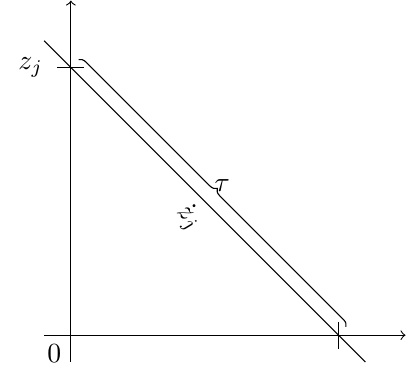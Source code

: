 \documentclass{standalone}
\usepackage{pgfplots,pgfplotstable}

\usetikzlibrary{external}

\begin{document}

\tikzsetnextfilename{finding_kinks}
\begin{tikzpicture}[x=1.7cm,y=1.7cm]
\draw[->] (0,-.2) -- (0,2.5);
\draw[->] (-.2,0) -- (2.5,0);
\draw[] (-.2,2.2) -- (2.2,-.2) 
node[sloped,pos=0.5,anchor=north] {$\dot z_j$};
\draw[decorate,decoration={brace,raise=4pt}] (0,2) -- (2,0) 
node[pos=0.5,anchor=south west] {$\tau$};
\draw[] (-.1,2) -- (.1,2);
\draw (2,-.1) -- (2,.1);
\node[] at (-.3,2) {$z_j$};
\node[pos=0,anchor=north east] {$0$};
\end{tikzpicture}

 
\end{document}
